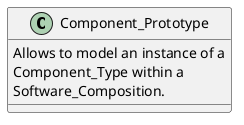 @startuml

class Component_Prototype {
  Allows to model an instance of a
  Component_Type within a
  Software_Composition.
}

@enduml